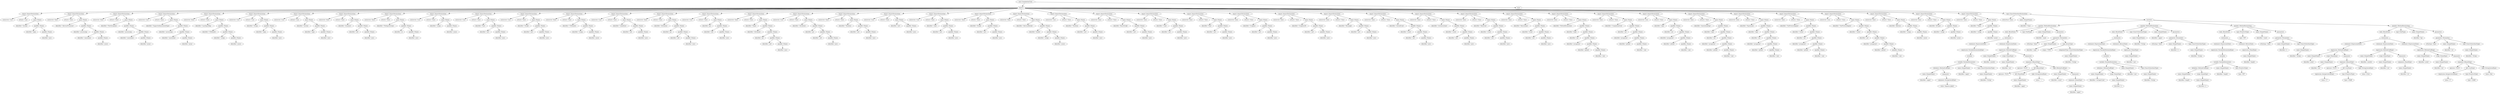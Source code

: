 digraph {
n0 [label="root (CompilationUnit)"];
n1 [label="imports"];
n0 -> n1;
n2 [label="import (ImportDeclaration)"];
n1 -> n2;
n3 [label="isAsterisk='true'"];
n2 -> n3;
n4 [label="isStatic='true'"];
n2 -> n4;
n5 [label="name (Name)"];
n2 -> n5;
n6 [label="identifier='System'"];
n5 -> n6;
n7 [label="qualifier (Name)"];
n5 -> n7;
n8 [label="identifier='lang'"];
n7 -> n8;
n9 [label="qualifier (Name)"];
n7 -> n9;
n10 [label="identifier='java'"];
n9 -> n10;
n11 [label="import (ImportDeclaration)"];
n1 -> n11;
n12 [label="isAsterisk='false'"];
n11 -> n12;
n13 [label="isStatic='false'"];
n11 -> n13;
n14 [label="name (Name)"];
n11 -> n14;
n15 [label="identifier='AbstractProcessor'"];
n14 -> n15;
n16 [label="qualifier (Name)"];
n14 -> n16;
n17 [label="identifier='processing'"];
n16 -> n17;
n18 [label="qualifier (Name)"];
n16 -> n18;
n19 [label="identifier='annotation'"];
n18 -> n19;
n20 [label="qualifier (Name)"];
n18 -> n20;
n21 [label="identifier='javax'"];
n20 -> n21;
n22 [label="import (ImportDeclaration)"];
n1 -> n22;
n23 [label="isAsterisk='false'"];
n22 -> n23;
n24 [label="isStatic='false'"];
n22 -> n24;
n25 [label="name (Name)"];
n22 -> n25;
n26 [label="identifier='FilerException'"];
n25 -> n26;
n27 [label="qualifier (Name)"];
n25 -> n27;
n28 [label="identifier='processing'"];
n27 -> n28;
n29 [label="qualifier (Name)"];
n27 -> n29;
n30 [label="identifier='annotation'"];
n29 -> n30;
n31 [label="qualifier (Name)"];
n29 -> n31;
n32 [label="identifier='javax'"];
n31 -> n32;
n33 [label="import (ImportDeclaration)"];
n1 -> n33;
n34 [label="isAsterisk='true'"];
n33 -> n34;
n35 [label="isStatic='false'"];
n33 -> n35;
n36 [label="name (Name)"];
n33 -> n36;
n37 [label="identifier='SupportedAnnotationTypes'"];
n36 -> n37;
n38 [label="qualifier (Name)"];
n36 -> n38;
n39 [label="identifier='processing'"];
n38 -> n39;
n40 [label="qualifier (Name)"];
n38 -> n40;
n41 [label="identifier='annotation'"];
n40 -> n41;
n42 [label="qualifier (Name)"];
n40 -> n42;
n43 [label="identifier='javax'"];
n42 -> n43;
n44 [label="import (ImportDeclaration)"];
n1 -> n44;
n45 [label="isAsterisk='false'"];
n44 -> n45;
n46 [label="isStatic='false'"];
n44 -> n46;
n47 [label="name (Name)"];
n44 -> n47;
n48 [label="identifier='LazyInputMap'"];
n47 -> n48;
n49 [label="qualifier (Name)"];
n47 -> n49;
n50 [label="identifier='UIDefaults'"];
n49 -> n50;
n51 [label="qualifier (Name)"];
n49 -> n51;
n52 [label="identifier='swing'"];
n51 -> n52;
n53 [label="qualifier (Name)"];
n51 -> n53;
n54 [label="identifier='javax'"];
n53 -> n54;
n55 [label="import (ImportDeclaration)"];
n1 -> n55;
n56 [label="isAsterisk='true'"];
n55 -> n56;
n57 [label="isStatic='true'"];
n55 -> n57;
n58 [label="name (Name)"];
n55 -> n58;
n59 [label="identifier='String'"];
n58 -> n59;
n60 [label="qualifier (Name)"];
n58 -> n60;
n61 [label="identifier='lang'"];
n60 -> n61;
n62 [label="qualifier (Name)"];
n60 -> n62;
n63 [label="identifier='java'"];
n62 -> n63;
n64 [label="import (ImportDeclaration)"];
n1 -> n64;
n65 [label="isAsterisk='true'"];
n64 -> n65;
n66 [label="isStatic='true'"];
n64 -> n66;
n67 [label="name (Name)"];
n64 -> n67;
n68 [label="identifier='System'"];
n67 -> n68;
n69 [label="qualifier (Name)"];
n67 -> n69;
n70 [label="identifier='lang'"];
n69 -> n70;
n71 [label="qualifier (Name)"];
n69 -> n71;
n72 [label="identifier='java'"];
n71 -> n72;
n73 [label="import (ImportDeclaration)"];
n1 -> n73;
n74 [label="isAsterisk='false'"];
n73 -> n74;
n75 [label="isStatic='false'"];
n73 -> n75;
n76 [label="name (Name)"];
n73 -> n76;
n77 [label="identifier='ArrayList'"];
n76 -> n77;
n78 [label="qualifier (Name)"];
n76 -> n78;
n79 [label="identifier='util'"];
n78 -> n79;
n80 [label="qualifier (Name)"];
n78 -> n80;
n81 [label="identifier='java'"];
n80 -> n81;
n82 [label="import (ImportDeclaration)"];
n1 -> n82;
n83 [label="isAsterisk='false'"];
n82 -> n83;
n84 [label="isStatic='false'"];
n82 -> n84;
n85 [label="name (Name)"];
n82 -> n85;
n86 [label="identifier='FileInputStream'"];
n85 -> n86;
n87 [label="qualifier (Name)"];
n85 -> n87;
n88 [label="identifier='io'"];
n87 -> n88;
n89 [label="qualifier (Name)"];
n87 -> n89;
n90 [label="identifier='java'"];
n89 -> n90;
n91 [label="import (ImportDeclaration)"];
n1 -> n91;
n92 [label="isAsterisk='true'"];
n91 -> n92;
n93 [label="isStatic='false'"];
n91 -> n93;
n94 [label="name (Name)"];
n91 -> n94;
n95 [label="identifier='swing'"];
n94 -> n95;
n96 [label="qualifier (Name)"];
n94 -> n96;
n97 [label="identifier='javax'"];
n96 -> n97;
n98 [label="import (ImportDeclaration)"];
n1 -> n98;
n99 [label="isAsterisk='true'"];
n98 -> n99;
n100 [label="isStatic='false'"];
n98 -> n100;
n101 [label="name (Name)"];
n98 -> n101;
n102 [label="identifier='Font'"];
n101 -> n102;
n103 [label="qualifier (Name)"];
n101 -> n103;
n104 [label="identifier='awt'"];
n103 -> n104;
n105 [label="qualifier (Name)"];
n103 -> n105;
n106 [label="identifier='java'"];
n105 -> n106;
n107 [label="import (ImportDeclaration)"];
n1 -> n107;
n108 [label="isAsterisk='true'"];
n107 -> n108;
n109 [label="isStatic='false'"];
n107 -> n109;
n110 [label="name (Name)"];
n107 -> n110;
n111 [label="identifier='Stroke'"];
n110 -> n111;
n112 [label="qualifier (Name)"];
n110 -> n112;
n113 [label="identifier='awt'"];
n112 -> n113;
n114 [label="qualifier (Name)"];
n112 -> n114;
n115 [label="identifier='java'"];
n114 -> n115;
n116 [label="import (ImportDeclaration)"];
n1 -> n116;
n117 [label="isAsterisk='false'"];
n116 -> n117;
n118 [label="isStatic='false'"];
n116 -> n118;
n119 [label="name (Name)"];
n116 -> n119;
n120 [label="identifier='UIDefaults'"];
n119 -> n120;
n121 [label="qualifier (Name)"];
n119 -> n121;
n122 [label="identifier='swing'"];
n121 -> n122;
n123 [label="qualifier (Name)"];
n121 -> n123;
n124 [label="identifier='javax'"];
n123 -> n124;
n125 [label="import (ImportDeclaration)"];
n1 -> n125;
n126 [label="isAsterisk='true'"];
n125 -> n126;
n127 [label="isStatic='false'"];
n125 -> n127;
n128 [label="name (Name)"];
n125 -> n128;
n129 [label="identifier='LinkedList'"];
n128 -> n129;
n130 [label="qualifier (Name)"];
n128 -> n130;
n131 [label="identifier='util'"];
n130 -> n131;
n132 [label="qualifier (Name)"];
n130 -> n132;
n133 [label="identifier='java'"];
n132 -> n133;
n134 [label="import (ImportDeclaration)"];
n1 -> n134;
n135 [label="isAsterisk='false'"];
n134 -> n135;
n136 [label="isStatic='false'"];
n134 -> n136;
n137 [label="name (Name)"];
n134 -> n137;
n138 [label="identifier='Attributes'"];
n137 -> n138;
n139 [label="qualifier (Name)"];
n137 -> n139;
n140 [label="identifier='jar'"];
n139 -> n140;
n141 [label="qualifier (Name)"];
n139 -> n141;
n142 [label="identifier='util'"];
n141 -> n142;
n143 [label="qualifier (Name)"];
n141 -> n143;
n144 [label="identifier='java'"];
n143 -> n144;
n145 [label="import (ImportDeclaration)"];
n1 -> n145;
n146 [label="isAsterisk='true'"];
n145 -> n146;
n147 [label="isStatic='false'"];
n145 -> n147;
n148 [label="name (Name)"];
n145 -> n148;
n149 [label="identifier='jar'"];
n148 -> n149;
n150 [label="qualifier (Name)"];
n148 -> n150;
n151 [label="identifier='util'"];
n150 -> n151;
n152 [label="qualifier (Name)"];
n150 -> n152;
n153 [label="identifier='java'"];
n152 -> n153;
n154 [label="import (ImportDeclaration)"];
n1 -> n154;
n155 [label="isAsterisk='false'"];
n154 -> n155;
n156 [label="isStatic='false'"];
n154 -> n156;
n157 [label="name (Name)"];
n154 -> n157;
n158 [label="identifier='Name'"];
n157 -> n158;
n159 [label="qualifier (Name)"];
n157 -> n159;
n160 [label="identifier='Attributes'"];
n159 -> n160;
n161 [label="qualifier (Name)"];
n159 -> n161;
n162 [label="identifier='jar'"];
n161 -> n162;
n163 [label="qualifier (Name)"];
n161 -> n163;
n164 [label="identifier='util'"];
n163 -> n164;
n165 [label="qualifier (Name)"];
n163 -> n165;
n166 [label="identifier='java'"];
n165 -> n166;
n167 [label="import (ImportDeclaration)"];
n1 -> n167;
n168 [label="isAsterisk='true'"];
n167 -> n168;
n169 [label="isStatic='false'"];
n167 -> n169;
n170 [label="name (Name)"];
n167 -> n170;
n171 [label="identifier='Attributes'"];
n170 -> n171;
n172 [label="qualifier (Name)"];
n170 -> n172;
n173 [label="identifier='jar'"];
n172 -> n173;
n174 [label="qualifier (Name)"];
n172 -> n174;
n175 [label="identifier='util'"];
n174 -> n175;
n176 [label="qualifier (Name)"];
n174 -> n176;
n177 [label="identifier='java'"];
n176 -> n177;
n178 [label="import (ImportDeclaration)"];
n1 -> n178;
n179 [label="isAsterisk='false'"];
n178 -> n179;
n180 [label="isStatic='false'"];
n178 -> n180;
n181 [label="name (Name)"];
n178 -> n181;
n182 [label="identifier='TextArea'"];
n181 -> n182;
n183 [label="qualifier (Name)"];
n181 -> n183;
n184 [label="identifier='awt'"];
n183 -> n184;
n185 [label="qualifier (Name)"];
n183 -> n185;
n186 [label="identifier='java'"];
n185 -> n186;
n187 [label="import (ImportDeclaration)"];
n1 -> n187;
n188 [label="isAsterisk='true'"];
n187 -> n188;
n189 [label="isStatic='false'"];
n187 -> n189;
n190 [label="name (Name)"];
n187 -> n190;
n191 [label="identifier='awt'"];
n190 -> n191;
n192 [label="qualifier (Name)"];
n190 -> n192;
n193 [label="identifier='java'"];
n192 -> n193;
n194 [label="import (ImportDeclaration)"];
n1 -> n194;
n195 [label="isAsterisk='true'"];
n194 -> n195;
n196 [label="isStatic='false'"];
n194 -> n196;
n197 [label="name (Name)"];
n194 -> n197;
n198 [label="identifier='color'"];
n197 -> n198;
n199 [label="qualifier (Name)"];
n197 -> n199;
n200 [label="identifier='awt'"];
n199 -> n200;
n201 [label="qualifier (Name)"];
n199 -> n201;
n202 [label="identifier='java'"];
n201 -> n202;
n203 [label="import (ImportDeclaration)"];
n1 -> n203;
n204 [label="isAsterisk='false'"];
n203 -> n204;
n205 [label="isStatic='false'"];
n203 -> n205;
n206 [label="name (Name)"];
n203 -> n206;
n207 [label="identifier='Stroke'"];
n206 -> n207;
n208 [label="qualifier (Name)"];
n206 -> n208;
n209 [label="identifier='awt'"];
n208 -> n209;
n210 [label="qualifier (Name)"];
n208 -> n210;
n211 [label="identifier='java'"];
n210 -> n211;
n212 [label="import (ImportDeclaration)"];
n1 -> n212;
n213 [label="isAsterisk='false'"];
n212 -> n213;
n214 [label="isStatic='false'"];
n212 -> n214;
n215 [label="name (Name)"];
n212 -> n215;
n216 [label="identifier='AbstractBorder'"];
n215 -> n216;
n217 [label="qualifier (Name)"];
n215 -> n217;
n218 [label="identifier='border'"];
n217 -> n218;
n219 [label="qualifier (Name)"];
n217 -> n219;
n220 [label="identifier='swing'"];
n219 -> n220;
n221 [label="qualifier (Name)"];
n219 -> n221;
n222 [label="identifier='javax'"];
n221 -> n222;
n223 [label="import (ImportDeclaration)"];
n1 -> n223;
n224 [label="isAsterisk='true'"];
n223 -> n224;
n225 [label="isStatic='false'"];
n223 -> n225;
n226 [label="name (Name)"];
n223 -> n226;
n227 [label="identifier='TextArea'"];
n226 -> n227;
n228 [label="qualifier (Name)"];
n226 -> n228;
n229 [label="identifier='awt'"];
n228 -> n229;
n230 [label="qualifier (Name)"];
n228 -> n230;
n231 [label="identifier='java'"];
n230 -> n231;
n232 [label="import (ImportDeclaration)"];
n1 -> n232;
n233 [label="isAsterisk='false'"];
n232 -> n233;
n234 [label="isStatic='false'"];
n232 -> n234;
n235 [label="name (Name)"];
n232 -> n235;
n236 [label="identifier='BasicStroke'"];
n235 -> n236;
n237 [label="qualifier (Name)"];
n235 -> n237;
n238 [label="identifier='awt'"];
n237 -> n238;
n239 [label="qualifier (Name)"];
n237 -> n239;
n240 [label="identifier='java'"];
n239 -> n240;
n241 [label="import (ImportDeclaration)"];
n1 -> n241;
n242 [label="isAsterisk='false'"];
n241 -> n242;
n243 [label="isStatic='false'"];
n241 -> n243;
n244 [label="name (Name)"];
n241 -> n244;
n245 [label="identifier='Color'"];
n244 -> n245;
n246 [label="qualifier (Name)"];
n244 -> n246;
n247 [label="identifier='awt'"];
n246 -> n247;
n248 [label="qualifier (Name)"];
n246 -> n248;
n249 [label="identifier='java'"];
n248 -> n249;
n250 [label="import (ImportDeclaration)"];
n1 -> n250;
n251 [label="isAsterisk='false'"];
n250 -> n251;
n252 [label="isStatic='false'"];
n250 -> n252;
n253 [label="name (Name)"];
n250 -> n253;
n254 [label="identifier='Font'"];
n253 -> n254;
n255 [label="qualifier (Name)"];
n253 -> n255;
n256 [label="identifier='awt'"];
n255 -> n256;
n257 [label="qualifier (Name)"];
n255 -> n257;
n258 [label="identifier='java'"];
n257 -> n258;
n259 [label="import (ImportDeclaration)"];
n1 -> n259;
n260 [label="isAsterisk='false'"];
n259 -> n260;
n261 [label="isStatic='false'"];
n259 -> n261;
n262 [label="name (Name)"];
n259 -> n262;
n263 [label="identifier='Graphics'"];
n262 -> n263;
n264 [label="qualifier (Name)"];
n262 -> n264;
n265 [label="identifier='awt'"];
n264 -> n265;
n266 [label="qualifier (Name)"];
n264 -> n266;
n267 [label="identifier='java'"];
n266 -> n267;
n268 [label="import (ImportDeclaration)"];
n1 -> n268;
n269 [label="isAsterisk='false'"];
n268 -> n269;
n270 [label="isStatic='false'"];
n268 -> n270;
n271 [label="name (Name)"];
n268 -> n271;
n272 [label="identifier='Graphics2D'"];
n271 -> n272;
n273 [label="qualifier (Name)"];
n271 -> n273;
n274 [label="identifier='awt'"];
n273 -> n274;
n275 [label="qualifier (Name)"];
n273 -> n275;
n276 [label="identifier='java'"];
n275 -> n276;
n277 [label="import (ImportDeclaration)"];
n1 -> n277;
n278 [label="isAsterisk='false'"];
n277 -> n278;
n279 [label="isStatic='false'"];
n277 -> n279;
n280 [label="name (Name)"];
n277 -> n280;
n281 [label="identifier='Rectangle'"];
n280 -> n281;
n282 [label="qualifier (Name)"];
n280 -> n282;
n283 [label="identifier='awt'"];
n282 -> n283;
n284 [label="qualifier (Name)"];
n282 -> n284;
n285 [label="identifier='java'"];
n284 -> n285;
n286 [label="import (ImportDeclaration)"];
n1 -> n286;
n287 [label="isAsterisk='false'"];
n286 -> n287;
n288 [label="isStatic='false'"];
n286 -> n288;
n289 [label="name (Name)"];
n286 -> n289;
n290 [label="identifier='ActionEvent'"];
n289 -> n290;
n291 [label="qualifier (Name)"];
n289 -> n291;
n292 [label="identifier='event'"];
n291 -> n292;
n293 [label="qualifier (Name)"];
n291 -> n293;
n294 [label="identifier='awt'"];
n293 -> n294;
n295 [label="qualifier (Name)"];
n293 -> n295;
n296 [label="identifier='java'"];
n295 -> n296;
n297 [label="import (ImportDeclaration)"];
n1 -> n297;
n298 [label="isAsterisk='false'"];
n297 -> n298;
n299 [label="isStatic='false'"];
n297 -> n299;
n300 [label="name (Name)"];
n297 -> n300;
n301 [label="identifier='ActionListener'"];
n300 -> n301;
n302 [label="qualifier (Name)"];
n300 -> n302;
n303 [label="identifier='event'"];
n302 -> n303;
n304 [label="qualifier (Name)"];
n302 -> n304;
n305 [label="identifier='awt'"];
n304 -> n305;
n306 [label="qualifier (Name)"];
n304 -> n306;
n307 [label="identifier='java'"];
n306 -> n307;
n308 [label="import (ImportDeclaration)"];
n1 -> n308;
n309 [label="isAsterisk='false'"];
n308 -> n309;
n310 [label="isStatic='false'"];
n308 -> n310;
n311 [label="name (Name)"];
n308 -> n311;
n312 [label="identifier='KeyEvent'"];
n311 -> n312;
n313 [label="qualifier (Name)"];
n311 -> n313;
n314 [label="identifier='event'"];
n313 -> n314;
n315 [label="qualifier (Name)"];
n313 -> n315;
n316 [label="identifier='awt'"];
n315 -> n316;
n317 [label="qualifier (Name)"];
n315 -> n317;
n318 [label="identifier='java'"];
n317 -> n318;
n319 [label="import (ImportDeclaration)"];
n1 -> n319;
n320 [label="isAsterisk='false'"];
n319 -> n320;
n321 [label="isStatic='false'"];
n319 -> n321;
n322 [label="name (Name)"];
n319 -> n322;
n323 [label="identifier='KeyListener'"];
n322 -> n323;
n324 [label="qualifier (Name)"];
n322 -> n324;
n325 [label="identifier='event'"];
n324 -> n325;
n326 [label="qualifier (Name)"];
n324 -> n326;
n327 [label="identifier='awt'"];
n326 -> n327;
n328 [label="qualifier (Name)"];
n326 -> n328;
n329 [label="identifier='java'"];
n328 -> n329;
n330 [label="import (ImportDeclaration)"];
n1 -> n330;
n331 [label="isAsterisk='false'"];
n330 -> n331;
n332 [label="isStatic='false'"];
n330 -> n332;
n333 [label="name (Name)"];
n330 -> n333;
n334 [label="identifier='MethodDeclaration'"];
n333 -> n334;
n335 [label="qualifier (Name)"];
n333 -> n335;
n336 [label="identifier='body'"];
n335 -> n336;
n337 [label="qualifier (Name)"];
n335 -> n337;
n338 [label="identifier='ast'"];
n337 -> n338;
n339 [label="qualifier (Name)"];
n337 -> n339;
n340 [label="identifier='javaparser'"];
n339 -> n340;
n341 [label="qualifier (Name)"];
n339 -> n341;
n342 [label="identifier='github'"];
n341 -> n342;
n343 [label="qualifier (Name)"];
n341 -> n343;
n344 [label="identifier='com'"];
n343 -> n344;
n345 [label="import (ImportDeclaration)"];
n1 -> n345;
n346 [label="isAsterisk='false'"];
n345 -> n346;
n347 [label="isStatic='false'"];
n345 -> n347;
n348 [label="name (Name)"];
n345 -> n348;
n349 [label="identifier='CompilationUnit'"];
n348 -> n349;
n350 [label="qualifier (Name)"];
n348 -> n350;
n351 [label="identifier='ast'"];
n350 -> n351;
n352 [label="qualifier (Name)"];
n350 -> n352;
n353 [label="identifier='javaparser'"];
n352 -> n353;
n354 [label="qualifier (Name)"];
n352 -> n354;
n355 [label="identifier='github'"];
n354 -> n355;
n356 [label="qualifier (Name)"];
n354 -> n356;
n357 [label="identifier='com'"];
n356 -> n357;
n358 [label="import (ImportDeclaration)"];
n1 -> n358;
n359 [label="isAsterisk='true'"];
n358 -> n359;
n360 [label="isStatic='false'"];
n358 -> n360;
n361 [label="name (Name)"];
n358 -> n361;
n362 [label="identifier='expr'"];
n361 -> n362;
n363 [label="qualifier (Name)"];
n361 -> n363;
n364 [label="identifier='ast'"];
n363 -> n364;
n365 [label="qualifier (Name)"];
n363 -> n365;
n366 [label="identifier='javaparser'"];
n365 -> n366;
n367 [label="qualifier (Name)"];
n365 -> n367;
n368 [label="identifier='github'"];
n367 -> n368;
n369 [label="qualifier (Name)"];
n367 -> n369;
n370 [label="identifier='com'"];
n369 -> n370;
n371 [label="import (ImportDeclaration)"];
n1 -> n371;
n372 [label="isAsterisk='false'"];
n371 -> n372;
n373 [label="isStatic='false'"];
n371 -> n373;
n374 [label="name (Name)"];
n371 -> n374;
n375 [label="identifier='AnnotationExpr'"];
n374 -> n375;
n376 [label="qualifier (Name)"];
n374 -> n376;
n377 [label="identifier='expr'"];
n376 -> n377;
n378 [label="qualifier (Name)"];
n376 -> n378;
n379 [label="identifier='ast'"];
n378 -> n379;
n380 [label="qualifier (Name)"];
n378 -> n380;
n381 [label="identifier='javaparser'"];
n380 -> n381;
n382 [label="qualifier (Name)"];
n380 -> n382;
n383 [label="identifier='github'"];
n382 -> n383;
n384 [label="qualifier (Name)"];
n382 -> n384;
n385 [label="identifier='com'"];
n384 -> n385;
n386 [label="import (ImportDeclaration)"];
n1 -> n386;
n387 [label="isAsterisk='false'"];
n386 -> n387;
n388 [label="isStatic='false'"];
n386 -> n388;
n389 [label="name (Name)"];
n386 -> n389;
n390 [label="identifier='Expression'"];
n389 -> n390;
n391 [label="qualifier (Name)"];
n389 -> n391;
n392 [label="identifier='expr'"];
n391 -> n392;
n393 [label="qualifier (Name)"];
n391 -> n393;
n394 [label="identifier='ast'"];
n393 -> n394;
n395 [label="qualifier (Name)"];
n393 -> n395;
n396 [label="identifier='javaparser'"];
n395 -> n396;
n397 [label="qualifier (Name)"];
n395 -> n397;
n398 [label="identifier='github'"];
n397 -> n398;
n399 [label="qualifier (Name)"];
n397 -> n399;
n400 [label="identifier='com'"];
n399 -> n400;
n401 [label="import (ImportDeclaration)"];
n1 -> n401;
n402 [label="isAsterisk='false'"];
n401 -> n402;
n403 [label="isStatic='false'"];
n401 -> n403;
n404 [label="name (Name)"];
n401 -> n404;
n405 [label="identifier='VoidVisitorAdapter'"];
n404 -> n405;
n406 [label="qualifier (Name)"];
n404 -> n406;
n407 [label="identifier='visitor'"];
n406 -> n407;
n408 [label="qualifier (Name)"];
n406 -> n408;
n409 [label="identifier='ast'"];
n408 -> n409;
n410 [label="qualifier (Name)"];
n408 -> n410;
n411 [label="identifier='javaparser'"];
n410 -> n411;
n412 [label="qualifier (Name)"];
n410 -> n412;
n413 [label="identifier='github'"];
n412 -> n413;
n414 [label="qualifier (Name)"];
n412 -> n414;
n415 [label="identifier='com'"];
n414 -> n415;
n416 [label="import (ImportDeclaration)"];
n1 -> n416;
n417 [label="isAsterisk='true'"];
n416 -> n417;
n418 [label="isStatic='false'"];
n416 -> n418;
n419 [label="name (Name)"];
n416 -> n419;
n420 [label="identifier='VoidVisitorAdapter'"];
n419 -> n420;
n421 [label="qualifier (Name)"];
n419 -> n421;
n422 [label="identifier='visitor'"];
n421 -> n422;
n423 [label="qualifier (Name)"];
n421 -> n423;
n424 [label="identifier='ast'"];
n423 -> n424;
n425 [label="qualifier (Name)"];
n423 -> n425;
n426 [label="identifier='javaparser'"];
n425 -> n426;
n427 [label="qualifier (Name)"];
n425 -> n427;
n428 [label="identifier='github'"];
n427 -> n428;
n429 [label="qualifier (Name)"];
n427 -> n429;
n430 [label="identifier='com'"];
n429 -> n430;
n431 [label="import (ImportDeclaration)"];
n1 -> n431;
n432 [label="isAsterisk='false'"];
n431 -> n432;
n433 [label="isStatic='false'"];
n431 -> n433;
n434 [label="name (Name)"];
n431 -> n434;
n435 [label="identifier='JButton'"];
n434 -> n435;
n436 [label="qualifier (Name)"];
n434 -> n436;
n437 [label="identifier='swing'"];
n436 -> n437;
n438 [label="qualifier (Name)"];
n436 -> n438;
n439 [label="identifier='javax'"];
n438 -> n439;
n440 [label="import (ImportDeclaration)"];
n1 -> n440;
n441 [label="isAsterisk='false'"];
n440 -> n441;
n442 [label="isStatic='false'"];
n440 -> n442;
n443 [label="name (Name)"];
n440 -> n443;
n444 [label="identifier='JFrame'"];
n443 -> n444;
n445 [label="qualifier (Name)"];
n443 -> n445;
n446 [label="identifier='swing'"];
n445 -> n446;
n447 [label="qualifier (Name)"];
n445 -> n447;
n448 [label="identifier='javax'"];
n447 -> n448;
n449 [label="import (ImportDeclaration)"];
n1 -> n449;
n450 [label="isAsterisk='false'"];
n449 -> n450;
n451 [label="isStatic='false'"];
n449 -> n451;
n452 [label="name (Name)"];
n449 -> n452;
n453 [label="identifier='Timer'"];
n452 -> n453;
n454 [label="qualifier (Name)"];
n452 -> n454;
n455 [label="identifier='swing'"];
n454 -> n455;
n456 [label="qualifier (Name)"];
n454 -> n456;
n457 [label="identifier='javax'"];
n456 -> n457;
n458 [label="types"];
n0 -> n458;
n459 [label="type (ClassOrInterfaceDeclaration)"];
n458 -> n459;
n460 [label="isInterface='false'"];
n459 -> n460;
n461 [label="name (SimpleName)"];
n459 -> n461;
n462 [label="identifier='Class'"];
n461 -> n462;
n463 [label="members"];
n459 -> n463;
n464 [label="member (MethodDeclaration)"];
n463 -> n464;
n465 [label="body (BlockStmt)"];
n464 -> n465;
n466 [label="statements"];
n465 -> n466;
n467 [label="statement (ExpressionStmt)"];
n466 -> n467;
n468 [label="expression (VariableDeclarationExpr)"];
n467 -> n468;
n469 [label="variables"];
n468 -> n469;
n470 [label="variable (VariableDeclarator)"];
n469 -> n470;
n471 [label="initializer (MethodCallExpr)"];
n470 -> n471;
n472 [label="name (SimpleName)"];
n471 -> n472;
n473 [label="identifier='upper'"];
n472 -> n473;
n474 [label="arguments"];
n471 -> n474;
n475 [label="argument (StringLiteralExpr)"];
n474 -> n475;
n476 [label="value='Kapusta Jakub'"];
n475 -> n476;
n477 [label="name (SimpleName)"];
n470 -> n477;
n478 [label="identifier='upper'"];
n477 -> n478;
n479 [label="type (ClassOrInterfaceType)"];
n470 -> n479;
n480 [label="name (SimpleName)"];
n479 -> n480;
n481 [label="identifier='String'"];
n480 -> n481;
n482 [label="statement (ExpressionStmt)"];
n466 -> n482;
n483 [label="expression (MethodCallExpr)"];
n482 -> n483;
n484 [label="name (SimpleName)"];
n483 -> n484;
n485 [label="identifier='println'"];
n484 -> n485;
n486 [label="scope (NameExpr)"];
n483 -> n486;
n487 [label="name (SimpleName)"];
n486 -> n487;
n488 [label="identifier='out'"];
n487 -> n488;
n489 [label="arguments"];
n483 -> n489;
n490 [label="argument (BinaryExpr)"];
n489 -> n490;
n491 [label="operator='PLUS'"];
n490 -> n491;
n492 [label="left (BinaryExpr)"];
n490 -> n492;
n493 [label="operator='PLUS'"];
n492 -> n493;
n494 [label="left (NameExpr)"];
n492 -> n494;
n495 [label="name (SimpleName)"];
n494 -> n495;
n496 [label="identifier='upper'"];
n495 -> n496;
n497 [label="right (StringLiteralExpr)"];
n492 -> n497;
n498 [label="value=' = '"];
n497 -> n498;
n499 [label="right (MethodCallExpr)"];
n490 -> n499;
n500 [label="name (SimpleName)"];
n499 -> n500;
n501 [label="identifier='count'"];
n500 -> n501;
n502 [label="arguments"];
n499 -> n502;
n503 [label="argument (NameExpr)"];
n502 -> n503;
n504 [label="name (SimpleName)"];
n503 -> n504;
n505 [label="identifier='upper'"];
n504 -> n505;
n506 [label="type (VoidType)"];
n464 -> n506;
n507 [label="name (SimpleName)"];
n464 -> n507;
n508 [label="identifier='main'"];
n507 -> n508;
n509 [label="parameters"];
n464 -> n509;
n510 [label="parameter (Parameter)"];
n509 -> n510;
n511 [label="isVarArgs='false'"];
n510 -> n511;
n512 [label="name (SimpleName)"];
n510 -> n512;
n513 [label="identifier='args'"];
n512 -> n513;
n514 [label="type (ArrayType)"];
n510 -> n514;
n515 [label="origin='TYPE'"];
n514 -> n515;
n516 [label="componentType (ClassOrInterfaceType)"];
n514 -> n516;
n517 [label="name (SimpleName)"];
n516 -> n517;
n518 [label="identifier='String'"];
n517 -> n518;
n519 [label="member (MethodDeclaration)"];
n463 -> n519;
n520 [label="body (BlockStmt)"];
n519 -> n520;
n521 [label="statements"];
n520 -> n521;
n522 [label="statement (ExpressionStmt)"];
n521 -> n522;
n523 [label="expression (VariableDeclarationExpr)"];
n522 -> n523;
n524 [label="variables"];
n523 -> n524;
n525 [label="variable (VariableDeclarator)"];
n524 -> n525;
n526 [label="initializer (MethodCallExpr)"];
n525 -> n526;
n527 [label="name (SimpleName)"];
n526 -> n527;
n528 [label="identifier='toUpperCase'"];
n527 -> n528;
n529 [label="scope (NameExpr)"];
n526 -> n529;
n530 [label="name (SimpleName)"];
n529 -> n530;
n531 [label="identifier='s'"];
n530 -> n531;
n532 [label="name (SimpleName)"];
n525 -> n532;
n533 [label="identifier='aux'"];
n532 -> n533;
n534 [label="type (ClassOrInterfaceType)"];
n525 -> n534;
n535 [label="name (SimpleName)"];
n534 -> n535;
n536 [label="identifier='String'"];
n535 -> n536;
n537 [label="statement (ReturnStmt)"];
n521 -> n537;
n538 [label="expression (NameExpr)"];
n537 -> n538;
n539 [label="name (SimpleName)"];
n538 -> n539;
n540 [label="identifier='aux'"];
n539 -> n540;
n541 [label="type (ClassOrInterfaceType)"];
n519 -> n541;
n542 [label="name (SimpleName)"];
n541 -> n542;
n543 [label="identifier='String'"];
n542 -> n543;
n544 [label="name (SimpleName)"];
n519 -> n544;
n545 [label="identifier='upper'"];
n544 -> n545;
n546 [label="parameters"];
n519 -> n546;
n547 [label="parameter (Parameter)"];
n546 -> n547;
n548 [label="isVarArgs='false'"];
n547 -> n548;
n549 [label="name (SimpleName)"];
n547 -> n549;
n550 [label="identifier='s'"];
n549 -> n550;
n551 [label="type (ClassOrInterfaceType)"];
n547 -> n551;
n552 [label="name (SimpleName)"];
n551 -> n552;
n553 [label="identifier='String'"];
n552 -> n553;
n554 [label="member (MethodDeclaration)"];
n463 -> n554;
n555 [label="body (BlockStmt)"];
n554 -> n555;
n556 [label="statements"];
n555 -> n556;
n557 [label="statement (ExpressionStmt)"];
n556 -> n557;
n558 [label="expression (VariableDeclarationExpr)"];
n557 -> n558;
n559 [label="variables"];
n558 -> n559;
n560 [label="variable (VariableDeclarator)"];
n559 -> n560;
n561 [label="initializer (MethodCallExpr)"];
n560 -> n561;
n562 [label="name (SimpleName)"];
n561 -> n562;
n563 [label="identifier='length'"];
n562 -> n563;
n564 [label="scope (NameExpr)"];
n561 -> n564;
n565 [label="name (SimpleName)"];
n564 -> n565;
n566 [label="identifier='s'"];
n565 -> n566;
n567 [label="name (SimpleName)"];
n560 -> n567;
n568 [label="identifier='length'"];
n567 -> n568;
n569 [label="type (PrimitiveType)"];
n560 -> n569;
n570 [label="type='INT'"];
n569 -> n570;
n571 [label="statement (ReturnStmt)"];
n556 -> n571;
n572 [label="expression (NameExpr)"];
n571 -> n572;
n573 [label="name (SimpleName)"];
n572 -> n573;
n574 [label="identifier='length'"];
n573 -> n574;
n575 [label="type (PrimitiveType)"];
n554 -> n575;
n576 [label="type='INT'"];
n575 -> n576;
n577 [label="name (SimpleName)"];
n554 -> n577;
n578 [label="identifier='count'"];
n577 -> n578;
n579 [label="parameters"];
n554 -> n579;
n580 [label="parameter (Parameter)"];
n579 -> n580;
n581 [label="isVarArgs='false'"];
n580 -> n581;
n582 [label="name (SimpleName)"];
n580 -> n582;
n583 [label="identifier='s'"];
n582 -> n583;
n584 [label="type (ClassOrInterfaceType)"];
n580 -> n584;
n585 [label="name (SimpleName)"];
n584 -> n585;
n586 [label="identifier='String'"];
n585 -> n586;
n587 [label="member (MethodDeclaration)"];
n463 -> n587;
n588 [label="body (BlockStmt)"];
n587 -> n588;
n589 [label="statements"];
n588 -> n589;
n590 [label="statement (ExpressionStmt)"];
n589 -> n590;
n591 [label="expression (MethodCallExpr)"];
n590 -> n591;
n592 [label="name (SimpleName)"];
n591 -> n592;
n593 [label="identifier='print'"];
n592 -> n593;
n594 [label="scope (NameExpr)"];
n591 -> n594;
n595 [label="name (SimpleName)"];
n594 -> n595;
n596 [label="identifier='out'"];
n595 -> n596;
n597 [label="arguments"];
n591 -> n597;
n598 [label="argument (BinaryExpr)"];
n597 -> n598;
n599 [label="operator='PLUS'"];
n598 -> n599;
n600 [label="left (CastExpr)"];
n598 -> n600;
n601 [label="expression (IntegerLiteralExpr)"];
n600 -> n601;
n602 [label="value='27'"];
n601 -> n602;
n603 [label="type (PrimitiveType)"];
n600 -> n603;
n604 [label="type='CHAR'"];
n603 -> n604;
n605 [label="right (StringLiteralExpr)"];
n598 -> n605;
n606 [label="value='[32m'"];
n605 -> n606;
n607 [label="statement (ExpressionStmt)"];
n589 -> n607;
n608 [label="expression (MethodCallExpr)"];
n607 -> n608;
n609 [label="name (SimpleName)"];
n608 -> n609;
n610 [label="identifier='println'"];
n609 -> n610;
n611 [label="scope (NameExpr)"];
n608 -> n611;
n612 [label="name (SimpleName)"];
n611 -> n612;
n613 [label="identifier='out'"];
n612 -> n613;
n614 [label="arguments"];
n608 -> n614;
n615 [label="argument (NameExpr)"];
n614 -> n615;
n616 [label="name (SimpleName)"];
n615 -> n616;
n617 [label="identifier='str'"];
n616 -> n617;
n618 [label="statement (ExpressionStmt)"];
n589 -> n618;
n619 [label="expression (MethodCallExpr)"];
n618 -> n619;
n620 [label="name (SimpleName)"];
n619 -> n620;
n621 [label="identifier='print'"];
n620 -> n621;
n622 [label="scope (NameExpr)"];
n619 -> n622;
n623 [label="name (SimpleName)"];
n622 -> n623;
n624 [label="identifier='out'"];
n623 -> n624;
n625 [label="arguments"];
n619 -> n625;
n626 [label="argument (BinaryExpr)"];
n625 -> n626;
n627 [label="operator='PLUS'"];
n626 -> n627;
n628 [label="left (CastExpr)"];
n626 -> n628;
n629 [label="expression (IntegerLiteralExpr)"];
n628 -> n629;
n630 [label="value='27'"];
n629 -> n630;
n631 [label="type (PrimitiveType)"];
n628 -> n631;
n632 [label="type='CHAR'"];
n631 -> n632;
n633 [label="right (StringLiteralExpr)"];
n626 -> n633;
n634 [label="value='[0m'"];
n633 -> n634;
n635 [label="type (VoidType)"];
n587 -> n635;
n636 [label="name (SimpleName)"];
n587 -> n636;
n637 [label="identifier='log'"];
n636 -> n637;
n638 [label="parameters"];
n587 -> n638;
n639 [label="parameter (Parameter)"];
n638 -> n639;
n640 [label="isVarArgs='false'"];
n639 -> n640;
n641 [label="name (SimpleName)"];
n639 -> n641;
n642 [label="identifier='str'"];
n641 -> n642;
n643 [label="type (ClassOrInterfaceType)"];
n639 -> n643;
n644 [label="name (SimpleName)"];
n643 -> n644;
n645 [label="identifier='String'"];
n644 -> n645;
}